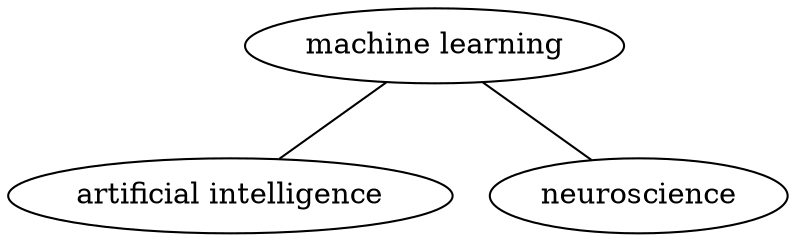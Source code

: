 strict graph "" {
	node [label="\N"];
	1	[id=1,
		label="machine learning",
		level=1,
		pos="126.76529220745215,-296.62644706161973",
		weight=0];
	2	[id=2,
		label="artificial intelligence",
		level=1,
		pos="507.24324820745187,-271.3479070616195",
		weight=0];
	1 -- 2	[level=1];
	3	[id=3,
		label=neuroscience,
		level=1,
		pos="408.87652220745167,-96.6879320616199",
		weight=0];
	1 -- 3	[level=1];
}
